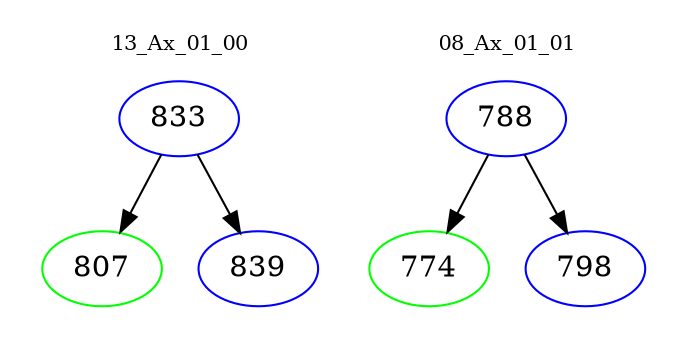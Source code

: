 digraph{
subgraph cluster_0 {
color = white
label = "13_Ax_01_00";
fontsize=10;
T0_833 [label="833", color="blue"]
T0_833 -> T0_807 [color="black"]
T0_807 [label="807", color="green"]
T0_833 -> T0_839 [color="black"]
T0_839 [label="839", color="blue"]
}
subgraph cluster_1 {
color = white
label = "08_Ax_01_01";
fontsize=10;
T1_788 [label="788", color="blue"]
T1_788 -> T1_774 [color="black"]
T1_774 [label="774", color="green"]
T1_788 -> T1_798 [color="black"]
T1_798 [label="798", color="blue"]
}
}
